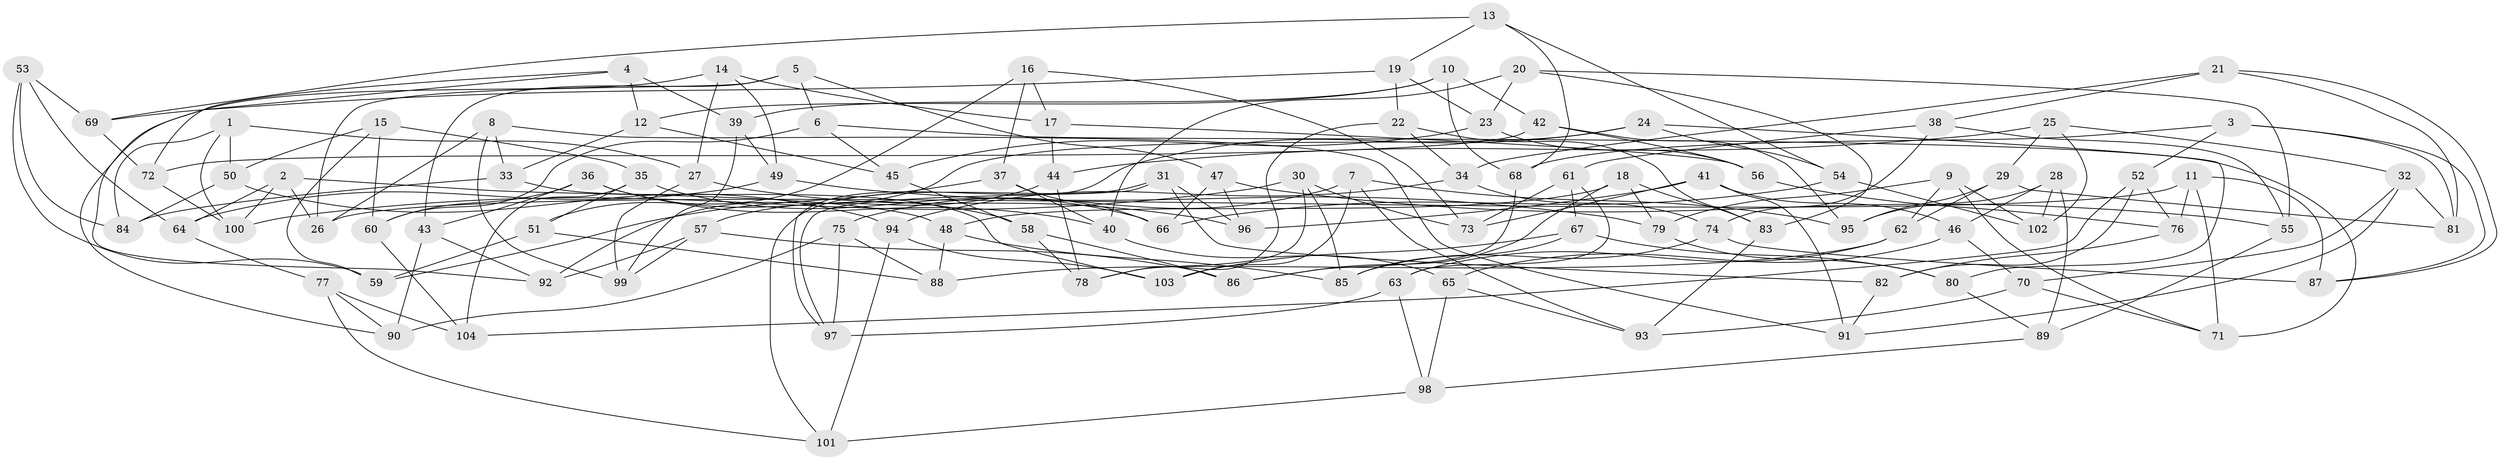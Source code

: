 // coarse degree distribution, {6: 0.40476190476190477, 5: 0.19047619047619047, 4: 0.09523809523809523, 8: 0.11904761904761904, 7: 0.14285714285714285, 3: 0.023809523809523808, 9: 0.023809523809523808}
// Generated by graph-tools (version 1.1) at 2025/38/03/04/25 23:38:17]
// undirected, 104 vertices, 208 edges
graph export_dot {
  node [color=gray90,style=filled];
  1;
  2;
  3;
  4;
  5;
  6;
  7;
  8;
  9;
  10;
  11;
  12;
  13;
  14;
  15;
  16;
  17;
  18;
  19;
  20;
  21;
  22;
  23;
  24;
  25;
  26;
  27;
  28;
  29;
  30;
  31;
  32;
  33;
  34;
  35;
  36;
  37;
  38;
  39;
  40;
  41;
  42;
  43;
  44;
  45;
  46;
  47;
  48;
  49;
  50;
  51;
  52;
  53;
  54;
  55;
  56;
  57;
  58;
  59;
  60;
  61;
  62;
  63;
  64;
  65;
  66;
  67;
  68;
  69;
  70;
  71;
  72;
  73;
  74;
  75;
  76;
  77;
  78;
  79;
  80;
  81;
  82;
  83;
  84;
  85;
  86;
  87;
  88;
  89;
  90;
  91;
  92;
  93;
  94;
  95;
  96;
  97;
  98;
  99;
  100;
  101;
  102;
  103;
  104;
  1 -- 27;
  1 -- 100;
  1 -- 50;
  1 -- 84;
  2 -- 26;
  2 -- 48;
  2 -- 100;
  2 -- 64;
  3 -- 87;
  3 -- 81;
  3 -- 52;
  3 -- 68;
  4 -- 72;
  4 -- 92;
  4 -- 12;
  4 -- 39;
  5 -- 43;
  5 -- 26;
  5 -- 6;
  5 -- 47;
  6 -- 71;
  6 -- 45;
  6 -- 60;
  7 -- 95;
  7 -- 93;
  7 -- 103;
  7 -- 75;
  8 -- 91;
  8 -- 33;
  8 -- 26;
  8 -- 99;
  9 -- 62;
  9 -- 102;
  9 -- 79;
  9 -- 71;
  10 -- 68;
  10 -- 39;
  10 -- 42;
  10 -- 12;
  11 -- 26;
  11 -- 71;
  11 -- 76;
  11 -- 87;
  12 -- 33;
  12 -- 45;
  13 -- 54;
  13 -- 19;
  13 -- 68;
  13 -- 69;
  14 -- 49;
  14 -- 90;
  14 -- 27;
  14 -- 17;
  15 -- 60;
  15 -- 50;
  15 -- 59;
  15 -- 35;
  16 -- 37;
  16 -- 17;
  16 -- 51;
  16 -- 73;
  17 -- 56;
  17 -- 44;
  18 -- 48;
  18 -- 79;
  18 -- 86;
  18 -- 83;
  19 -- 69;
  19 -- 23;
  19 -- 22;
  20 -- 23;
  20 -- 83;
  20 -- 55;
  20 -- 40;
  21 -- 38;
  21 -- 87;
  21 -- 81;
  21 -- 34;
  22 -- 83;
  22 -- 78;
  22 -- 34;
  23 -- 56;
  23 -- 45;
  24 -- 80;
  24 -- 54;
  24 -- 97;
  24 -- 92;
  25 -- 102;
  25 -- 44;
  25 -- 32;
  25 -- 29;
  27 -- 99;
  27 -- 96;
  28 -- 102;
  28 -- 89;
  28 -- 46;
  28 -- 95;
  29 -- 62;
  29 -- 81;
  29 -- 95;
  30 -- 100;
  30 -- 78;
  30 -- 85;
  30 -- 73;
  31 -- 96;
  31 -- 97;
  31 -- 101;
  31 -- 82;
  32 -- 91;
  32 -- 70;
  32 -- 81;
  33 -- 84;
  33 -- 103;
  34 -- 74;
  34 -- 94;
  35 -- 51;
  35 -- 66;
  35 -- 104;
  36 -- 43;
  36 -- 58;
  36 -- 40;
  36 -- 60;
  37 -- 40;
  37 -- 66;
  37 -- 59;
  38 -- 61;
  38 -- 74;
  38 -- 55;
  39 -- 49;
  39 -- 99;
  40 -- 65;
  41 -- 96;
  41 -- 91;
  41 -- 73;
  41 -- 46;
  42 -- 72;
  42 -- 95;
  42 -- 56;
  43 -- 92;
  43 -- 90;
  44 -- 57;
  44 -- 78;
  45 -- 58;
  46 -- 65;
  46 -- 70;
  47 -- 55;
  47 -- 96;
  47 -- 66;
  48 -- 85;
  48 -- 88;
  49 -- 79;
  49 -- 64;
  50 -- 84;
  50 -- 94;
  51 -- 88;
  51 -- 59;
  52 -- 104;
  52 -- 82;
  52 -- 76;
  53 -- 84;
  53 -- 59;
  53 -- 69;
  53 -- 64;
  54 -- 66;
  54 -- 102;
  55 -- 89;
  56 -- 76;
  57 -- 86;
  57 -- 92;
  57 -- 99;
  58 -- 86;
  58 -- 78;
  60 -- 104;
  61 -- 63;
  61 -- 67;
  61 -- 73;
  62 -- 88;
  62 -- 63;
  63 -- 97;
  63 -- 98;
  64 -- 77;
  65 -- 98;
  65 -- 93;
  67 -- 85;
  67 -- 103;
  67 -- 80;
  68 -- 86;
  69 -- 72;
  70 -- 93;
  70 -- 71;
  72 -- 100;
  74 -- 85;
  74 -- 87;
  75 -- 90;
  75 -- 88;
  75 -- 97;
  76 -- 82;
  77 -- 101;
  77 -- 90;
  77 -- 104;
  79 -- 80;
  80 -- 89;
  82 -- 91;
  83 -- 93;
  89 -- 98;
  94 -- 103;
  94 -- 101;
  98 -- 101;
}

